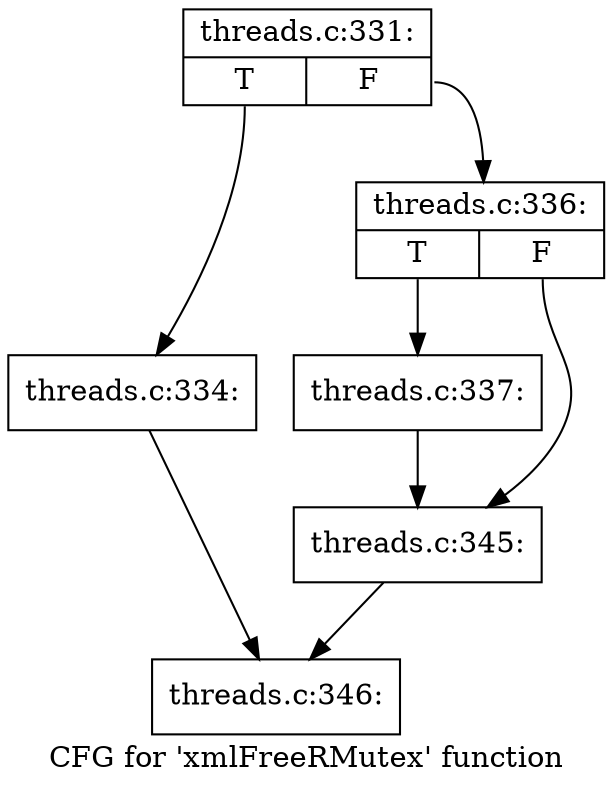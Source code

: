 digraph "CFG for 'xmlFreeRMutex' function" {
	label="CFG for 'xmlFreeRMutex' function";

	Node0x4712df0 [shape=record,label="{threads.c:331:|{<s0>T|<s1>F}}"];
	Node0x4712df0:s0 -> Node0x47131d0;
	Node0x4712df0:s1 -> Node0x4715080;
	Node0x47131d0 [shape=record,label="{threads.c:334:}"];
	Node0x47131d0 -> Node0x4715210;
	Node0x4715080 [shape=record,label="{threads.c:336:|{<s0>T|<s1>F}}"];
	Node0x4715080:s0 -> Node0x4715520;
	Node0x4715080:s1 -> Node0x4712e80;
	Node0x4715520 [shape=record,label="{threads.c:337:}"];
	Node0x4715520 -> Node0x4712e80;
	Node0x4712e80 [shape=record,label="{threads.c:345:}"];
	Node0x4712e80 -> Node0x4715210;
	Node0x4715210 [shape=record,label="{threads.c:346:}"];
}
